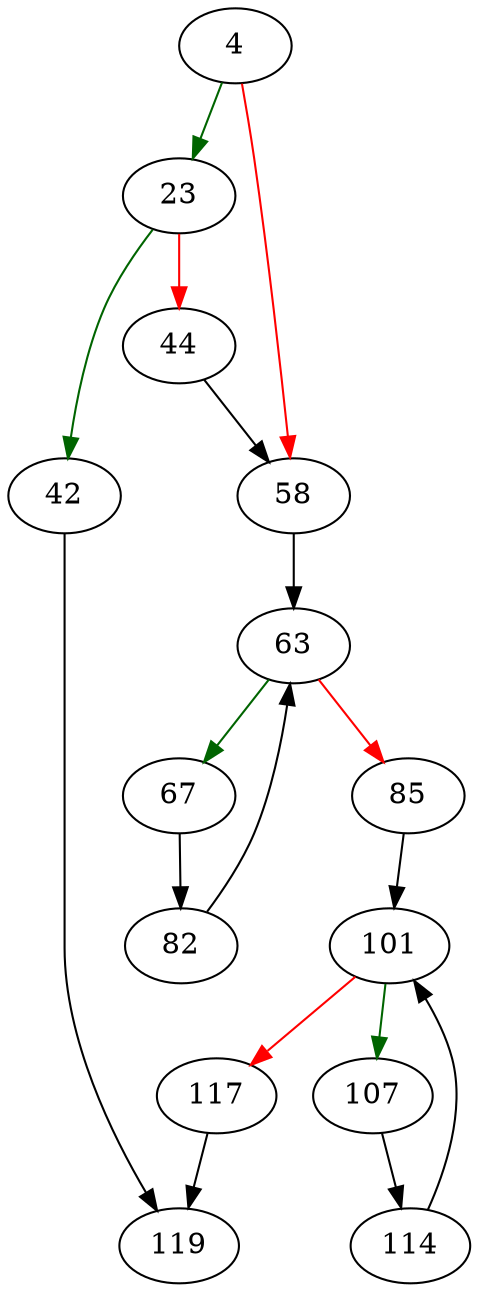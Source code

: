 strict digraph "sqlite3SrcListEnlarge" {
	// Node definitions.
	4 [entry=true];
	23;
	58;
	42;
	44;
	119;
	63;
	67;
	85;
	82;
	101;
	107;
	117;
	114;

	// Edge definitions.
	4 -> 23 [
		color=darkgreen
		cond=true
	];
	4 -> 58 [
		color=red
		cond=false
	];
	23 -> 42 [
		color=darkgreen
		cond=true
	];
	23 -> 44 [
		color=red
		cond=false
	];
	58 -> 63;
	42 -> 119;
	44 -> 58;
	63 -> 67 [
		color=darkgreen
		cond=true
	];
	63 -> 85 [
		color=red
		cond=false
	];
	67 -> 82;
	85 -> 101;
	82 -> 63;
	101 -> 107 [
		color=darkgreen
		cond=true
	];
	101 -> 117 [
		color=red
		cond=false
	];
	107 -> 114;
	117 -> 119;
	114 -> 101;
}